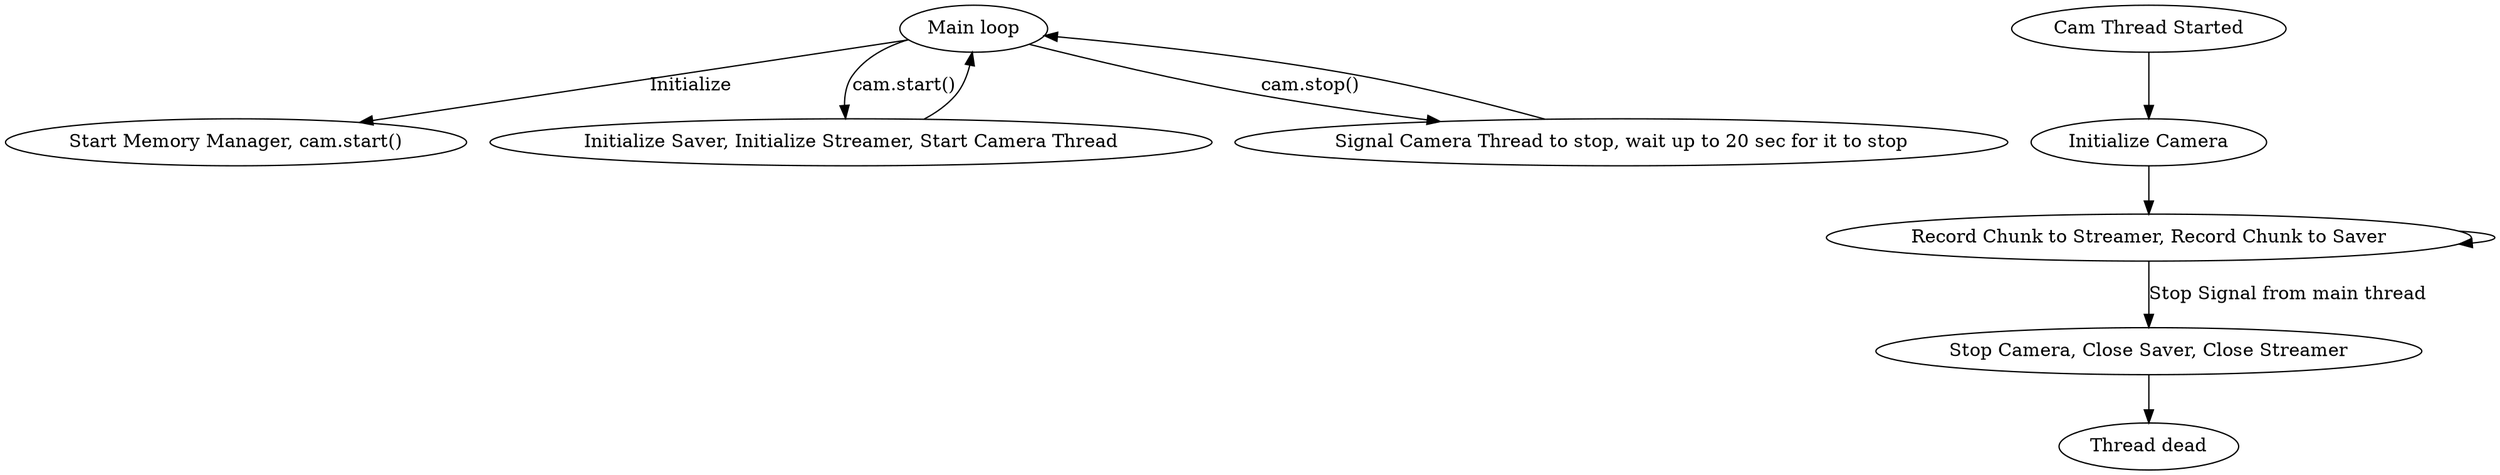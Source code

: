 digraph {
    main [label="Main loop"]
    init [label="Start Memory Manager, cam.start()"]
    start [label="Initialize Saver, Initialize Streamer, Start Camera Thread"]
    main->init [label="Initialize"]
    main->start [label= "cam.start()"]
    start->main

    stop [label="Signal Camera Thread to stop, wait up to 20 sec for it to stop"]
    main->stop [label="cam.stop()"]
    stop->main

    cam_s [label="Cam Thread Started"]
    cam_init [label="Initialize Camera"]
    cam_s->cam_init
    cam_rec [label="Record Chunk to Streamer, Record Chunk to Saver"]
    cam_init->cam_rec
    cam_rec->cam_rec
    cam_stop [label="Stop Camera, Close Saver, Close Streamer"]
    cam_rec->cam_stop [label="Stop Signal from main thread"]
    cam_die [label="Thread dead"]
    cam_stop->cam_die
}

